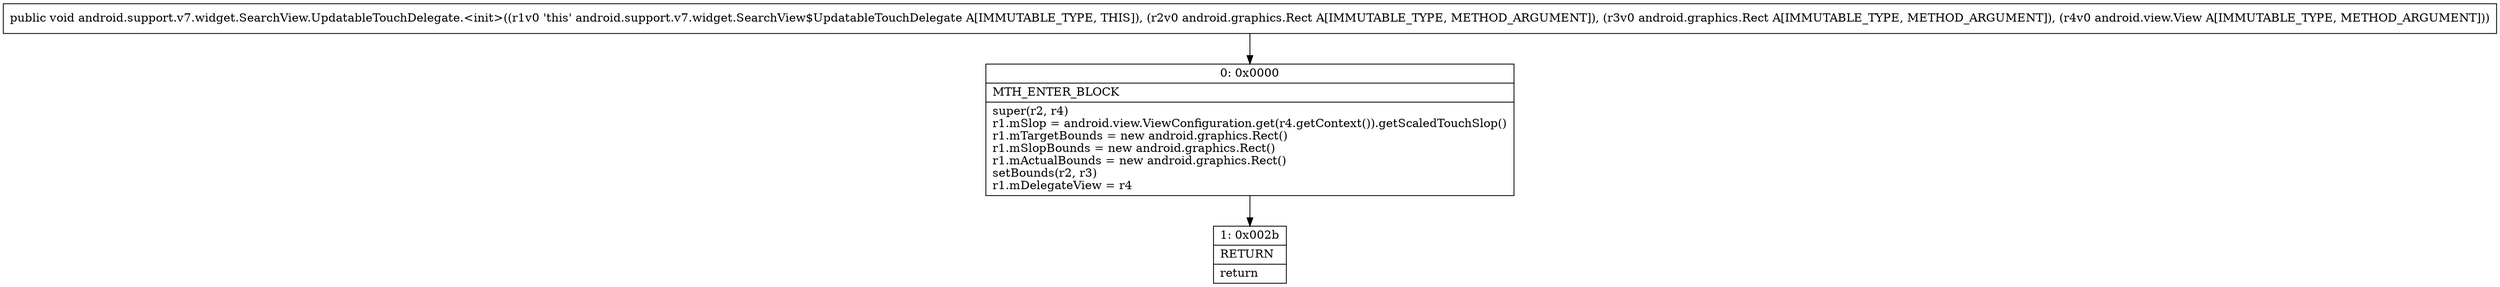 digraph "CFG forandroid.support.v7.widget.SearchView.UpdatableTouchDelegate.\<init\>(Landroid\/graphics\/Rect;Landroid\/graphics\/Rect;Landroid\/view\/View;)V" {
Node_0 [shape=record,label="{0\:\ 0x0000|MTH_ENTER_BLOCK\l|super(r2, r4)\lr1.mSlop = android.view.ViewConfiguration.get(r4.getContext()).getScaledTouchSlop()\lr1.mTargetBounds = new android.graphics.Rect()\lr1.mSlopBounds = new android.graphics.Rect()\lr1.mActualBounds = new android.graphics.Rect()\lsetBounds(r2, r3)\lr1.mDelegateView = r4\l}"];
Node_1 [shape=record,label="{1\:\ 0x002b|RETURN\l|return\l}"];
MethodNode[shape=record,label="{public void android.support.v7.widget.SearchView.UpdatableTouchDelegate.\<init\>((r1v0 'this' android.support.v7.widget.SearchView$UpdatableTouchDelegate A[IMMUTABLE_TYPE, THIS]), (r2v0 android.graphics.Rect A[IMMUTABLE_TYPE, METHOD_ARGUMENT]), (r3v0 android.graphics.Rect A[IMMUTABLE_TYPE, METHOD_ARGUMENT]), (r4v0 android.view.View A[IMMUTABLE_TYPE, METHOD_ARGUMENT])) }"];
MethodNode -> Node_0;
Node_0 -> Node_1;
}


